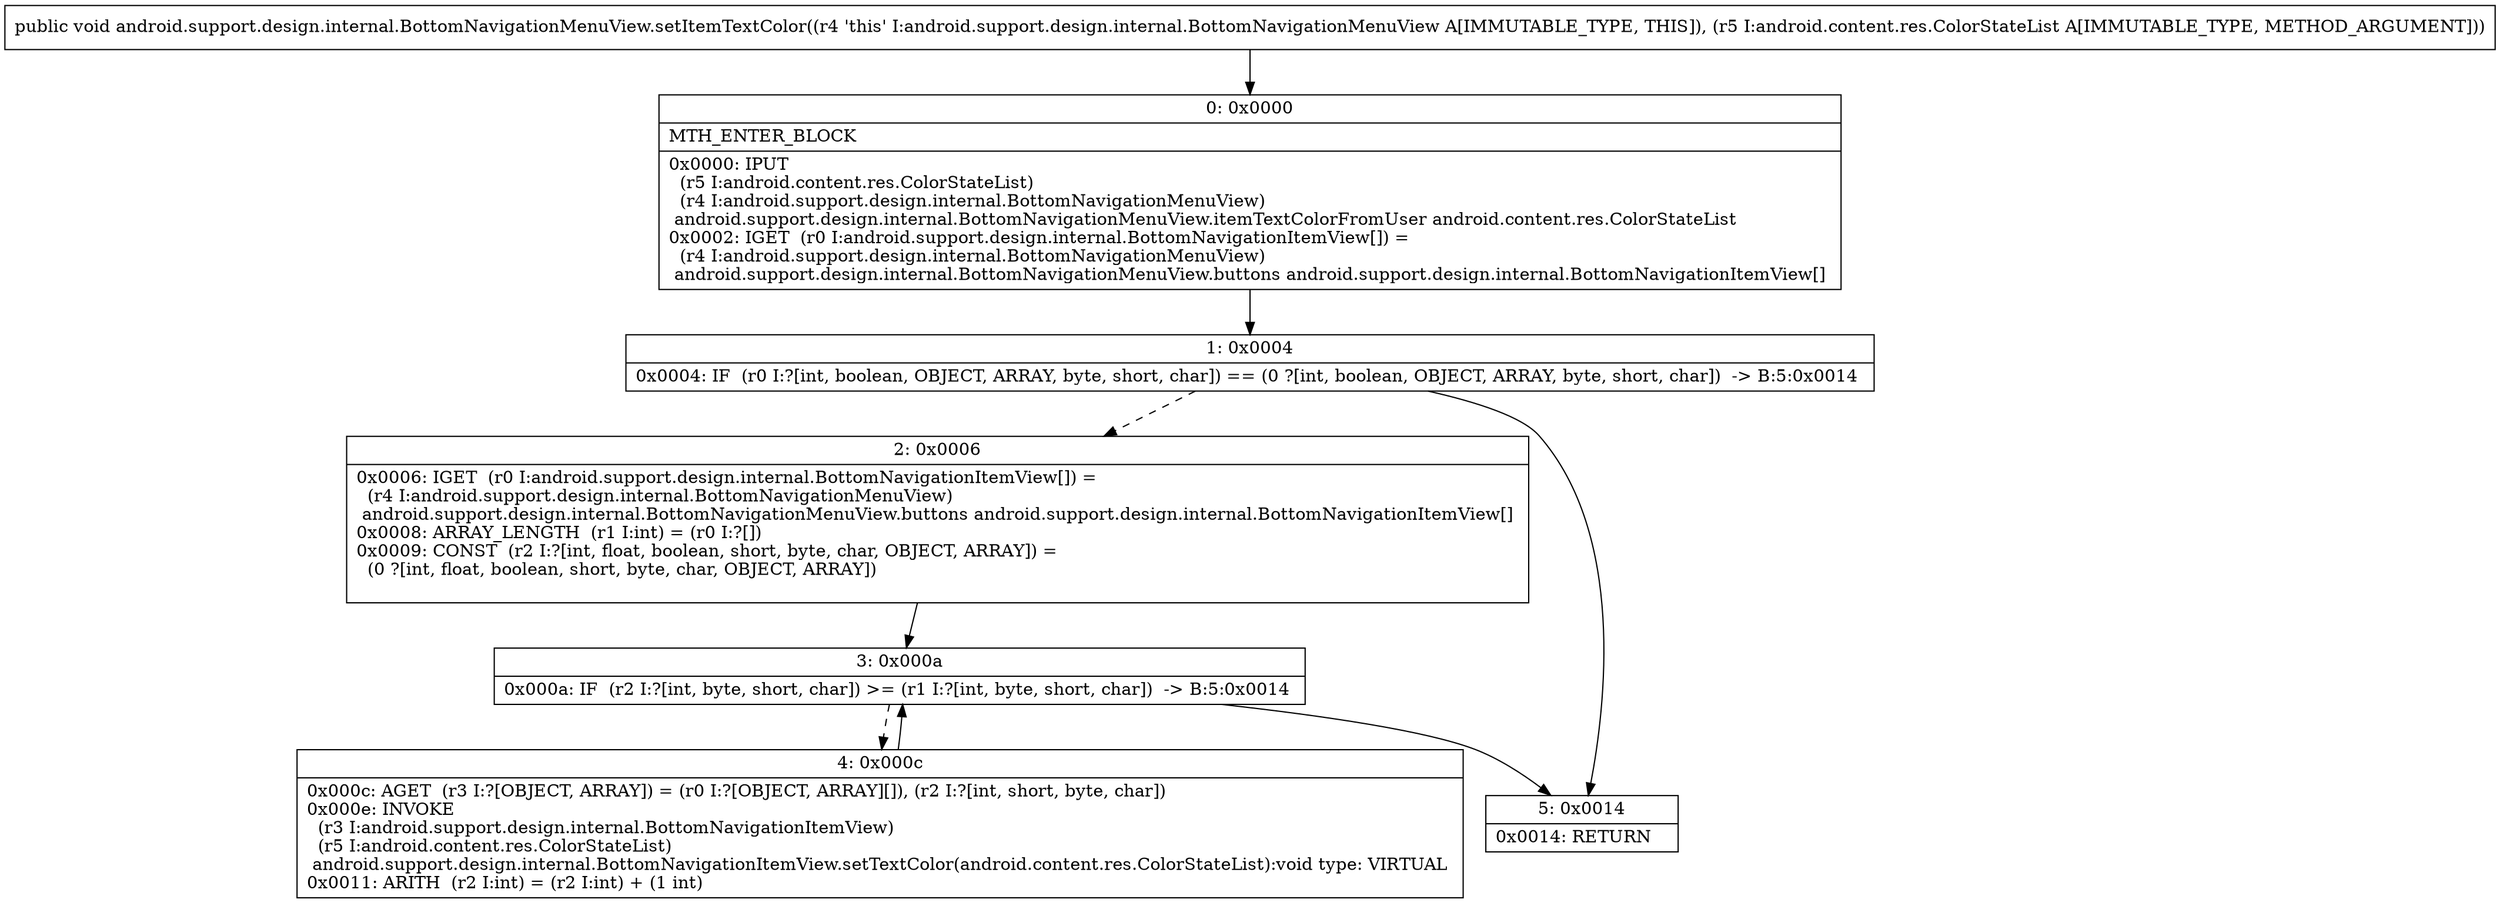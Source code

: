 digraph "CFG forandroid.support.design.internal.BottomNavigationMenuView.setItemTextColor(Landroid\/content\/res\/ColorStateList;)V" {
Node_0 [shape=record,label="{0\:\ 0x0000|MTH_ENTER_BLOCK\l|0x0000: IPUT  \l  (r5 I:android.content.res.ColorStateList)\l  (r4 I:android.support.design.internal.BottomNavigationMenuView)\l android.support.design.internal.BottomNavigationMenuView.itemTextColorFromUser android.content.res.ColorStateList \l0x0002: IGET  (r0 I:android.support.design.internal.BottomNavigationItemView[]) = \l  (r4 I:android.support.design.internal.BottomNavigationMenuView)\l android.support.design.internal.BottomNavigationMenuView.buttons android.support.design.internal.BottomNavigationItemView[] \l}"];
Node_1 [shape=record,label="{1\:\ 0x0004|0x0004: IF  (r0 I:?[int, boolean, OBJECT, ARRAY, byte, short, char]) == (0 ?[int, boolean, OBJECT, ARRAY, byte, short, char])  \-\> B:5:0x0014 \l}"];
Node_2 [shape=record,label="{2\:\ 0x0006|0x0006: IGET  (r0 I:android.support.design.internal.BottomNavigationItemView[]) = \l  (r4 I:android.support.design.internal.BottomNavigationMenuView)\l android.support.design.internal.BottomNavigationMenuView.buttons android.support.design.internal.BottomNavigationItemView[] \l0x0008: ARRAY_LENGTH  (r1 I:int) = (r0 I:?[]) \l0x0009: CONST  (r2 I:?[int, float, boolean, short, byte, char, OBJECT, ARRAY]) = \l  (0 ?[int, float, boolean, short, byte, char, OBJECT, ARRAY])\l \l}"];
Node_3 [shape=record,label="{3\:\ 0x000a|0x000a: IF  (r2 I:?[int, byte, short, char]) \>= (r1 I:?[int, byte, short, char])  \-\> B:5:0x0014 \l}"];
Node_4 [shape=record,label="{4\:\ 0x000c|0x000c: AGET  (r3 I:?[OBJECT, ARRAY]) = (r0 I:?[OBJECT, ARRAY][]), (r2 I:?[int, short, byte, char]) \l0x000e: INVOKE  \l  (r3 I:android.support.design.internal.BottomNavigationItemView)\l  (r5 I:android.content.res.ColorStateList)\l android.support.design.internal.BottomNavigationItemView.setTextColor(android.content.res.ColorStateList):void type: VIRTUAL \l0x0011: ARITH  (r2 I:int) = (r2 I:int) + (1 int) \l}"];
Node_5 [shape=record,label="{5\:\ 0x0014|0x0014: RETURN   \l}"];
MethodNode[shape=record,label="{public void android.support.design.internal.BottomNavigationMenuView.setItemTextColor((r4 'this' I:android.support.design.internal.BottomNavigationMenuView A[IMMUTABLE_TYPE, THIS]), (r5 I:android.content.res.ColorStateList A[IMMUTABLE_TYPE, METHOD_ARGUMENT])) }"];
MethodNode -> Node_0;
Node_0 -> Node_1;
Node_1 -> Node_2[style=dashed];
Node_1 -> Node_5;
Node_2 -> Node_3;
Node_3 -> Node_4[style=dashed];
Node_3 -> Node_5;
Node_4 -> Node_3;
}


